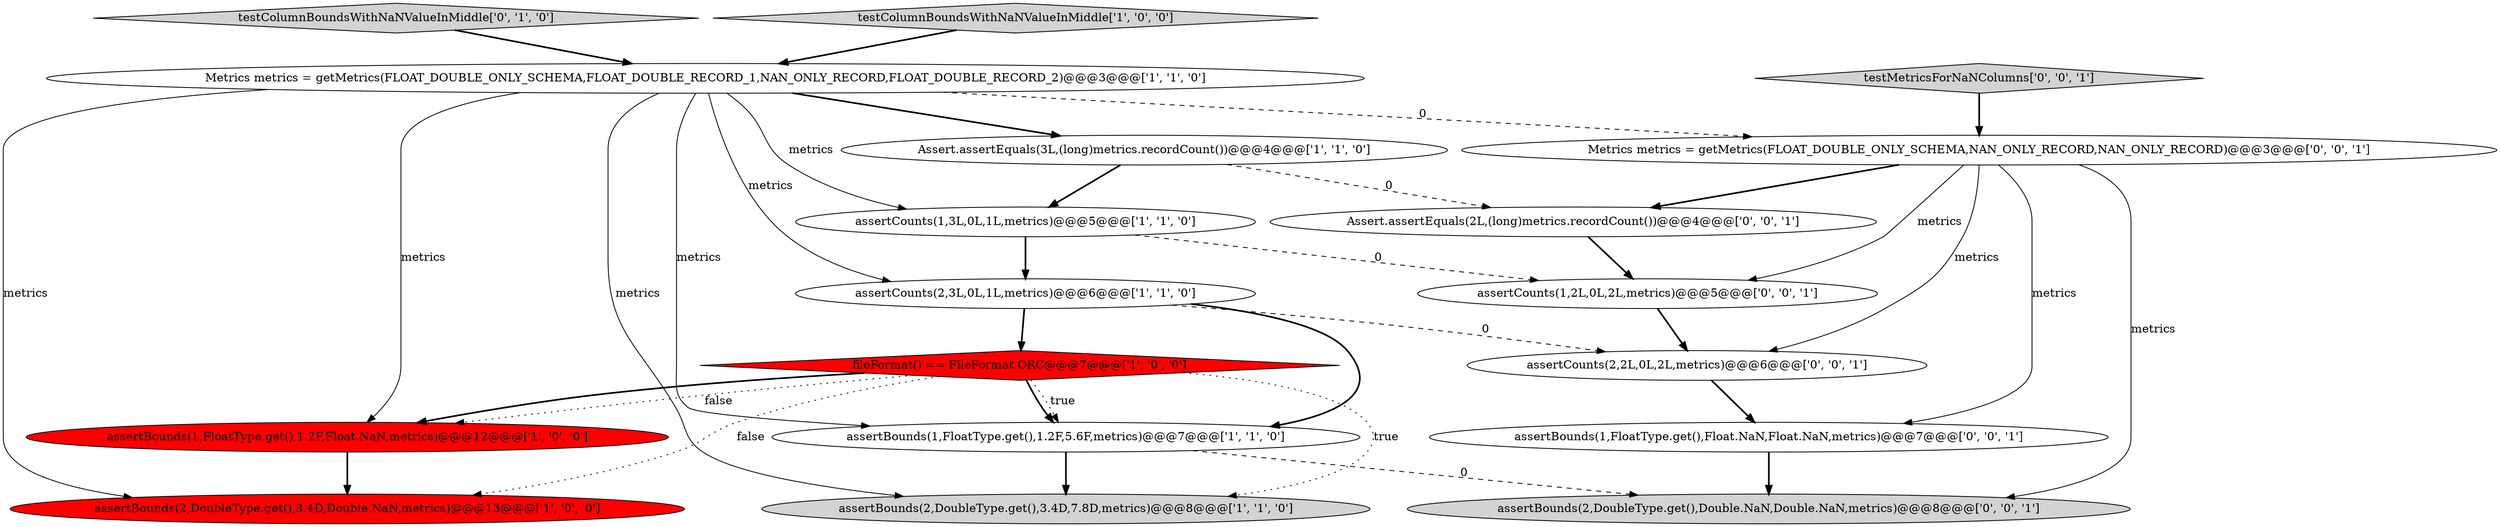 digraph {
11 [style = filled, label = "assertBounds(1,FloatType.get(),Float.NaN,Float.NaN,metrics)@@@7@@@['0', '0', '1']", fillcolor = white, shape = ellipse image = "AAA0AAABBB3BBB"];
1 [style = filled, label = "fileFormat() == FileFormat.ORC@@@7@@@['1', '0', '0']", fillcolor = red, shape = diamond image = "AAA1AAABBB1BBB"];
13 [style = filled, label = "assertBounds(2,DoubleType.get(),Double.NaN,Double.NaN,metrics)@@@8@@@['0', '0', '1']", fillcolor = lightgray, shape = ellipse image = "AAA0AAABBB3BBB"];
17 [style = filled, label = "testMetricsForNaNColumns['0', '0', '1']", fillcolor = lightgray, shape = diamond image = "AAA0AAABBB3BBB"];
4 [style = filled, label = "assertCounts(1,3L,0L,1L,metrics)@@@5@@@['1', '1', '0']", fillcolor = white, shape = ellipse image = "AAA0AAABBB1BBB"];
5 [style = filled, label = "assertBounds(2,DoubleType.get(),3.4D,Double.NaN,metrics)@@@13@@@['1', '0', '0']", fillcolor = red, shape = ellipse image = "AAA1AAABBB1BBB"];
15 [style = filled, label = "Assert.assertEquals(2L,(long)metrics.recordCount())@@@4@@@['0', '0', '1']", fillcolor = white, shape = ellipse image = "AAA0AAABBB3BBB"];
10 [style = filled, label = "testColumnBoundsWithNaNValueInMiddle['0', '1', '0']", fillcolor = lightgray, shape = diamond image = "AAA0AAABBB2BBB"];
16 [style = filled, label = "assertCounts(1,2L,0L,2L,metrics)@@@5@@@['0', '0', '1']", fillcolor = white, shape = ellipse image = "AAA0AAABBB3BBB"];
12 [style = filled, label = "assertCounts(2,2L,0L,2L,metrics)@@@6@@@['0', '0', '1']", fillcolor = white, shape = ellipse image = "AAA0AAABBB3BBB"];
7 [style = filled, label = "assertCounts(2,3L,0L,1L,metrics)@@@6@@@['1', '1', '0']", fillcolor = white, shape = ellipse image = "AAA0AAABBB1BBB"];
8 [style = filled, label = "Assert.assertEquals(3L,(long)metrics.recordCount())@@@4@@@['1', '1', '0']", fillcolor = white, shape = ellipse image = "AAA0AAABBB1BBB"];
14 [style = filled, label = "Metrics metrics = getMetrics(FLOAT_DOUBLE_ONLY_SCHEMA,NAN_ONLY_RECORD,NAN_ONLY_RECORD)@@@3@@@['0', '0', '1']", fillcolor = white, shape = ellipse image = "AAA0AAABBB3BBB"];
0 [style = filled, label = "assertBounds(1,FloatType.get(),1.2F,5.6F,metrics)@@@7@@@['1', '1', '0']", fillcolor = white, shape = ellipse image = "AAA0AAABBB1BBB"];
6 [style = filled, label = "assertBounds(2,DoubleType.get(),3.4D,7.8D,metrics)@@@8@@@['1', '1', '0']", fillcolor = lightgray, shape = ellipse image = "AAA0AAABBB1BBB"];
9 [style = filled, label = "Metrics metrics = getMetrics(FLOAT_DOUBLE_ONLY_SCHEMA,FLOAT_DOUBLE_RECORD_1,NAN_ONLY_RECORD,FLOAT_DOUBLE_RECORD_2)@@@3@@@['1', '1', '0']", fillcolor = white, shape = ellipse image = "AAA0AAABBB1BBB"];
2 [style = filled, label = "testColumnBoundsWithNaNValueInMiddle['1', '0', '0']", fillcolor = lightgray, shape = diamond image = "AAA0AAABBB1BBB"];
3 [style = filled, label = "assertBounds(1,FloatType.get(),1.2F,Float.NaN,metrics)@@@12@@@['1', '0', '0']", fillcolor = red, shape = ellipse image = "AAA1AAABBB1BBB"];
1->3 [style = dotted, label="false"];
7->1 [style = bold, label=""];
4->16 [style = dashed, label="0"];
0->6 [style = bold, label=""];
8->15 [style = dashed, label="0"];
12->11 [style = bold, label=""];
1->3 [style = bold, label=""];
9->3 [style = solid, label="metrics"];
14->13 [style = solid, label="metrics"];
7->0 [style = bold, label=""];
14->16 [style = solid, label="metrics"];
1->0 [style = bold, label=""];
2->9 [style = bold, label=""];
9->5 [style = solid, label="metrics"];
9->8 [style = bold, label=""];
15->16 [style = bold, label=""];
4->7 [style = bold, label=""];
3->5 [style = bold, label=""];
9->7 [style = solid, label="metrics"];
9->14 [style = dashed, label="0"];
17->14 [style = bold, label=""];
11->13 [style = bold, label=""];
14->12 [style = solid, label="metrics"];
0->13 [style = dashed, label="0"];
9->4 [style = solid, label="metrics"];
7->12 [style = dashed, label="0"];
14->11 [style = solid, label="metrics"];
1->6 [style = dotted, label="true"];
1->5 [style = dotted, label="false"];
14->15 [style = bold, label=""];
10->9 [style = bold, label=""];
1->0 [style = dotted, label="true"];
8->4 [style = bold, label=""];
9->6 [style = solid, label="metrics"];
9->0 [style = solid, label="metrics"];
16->12 [style = bold, label=""];
}
